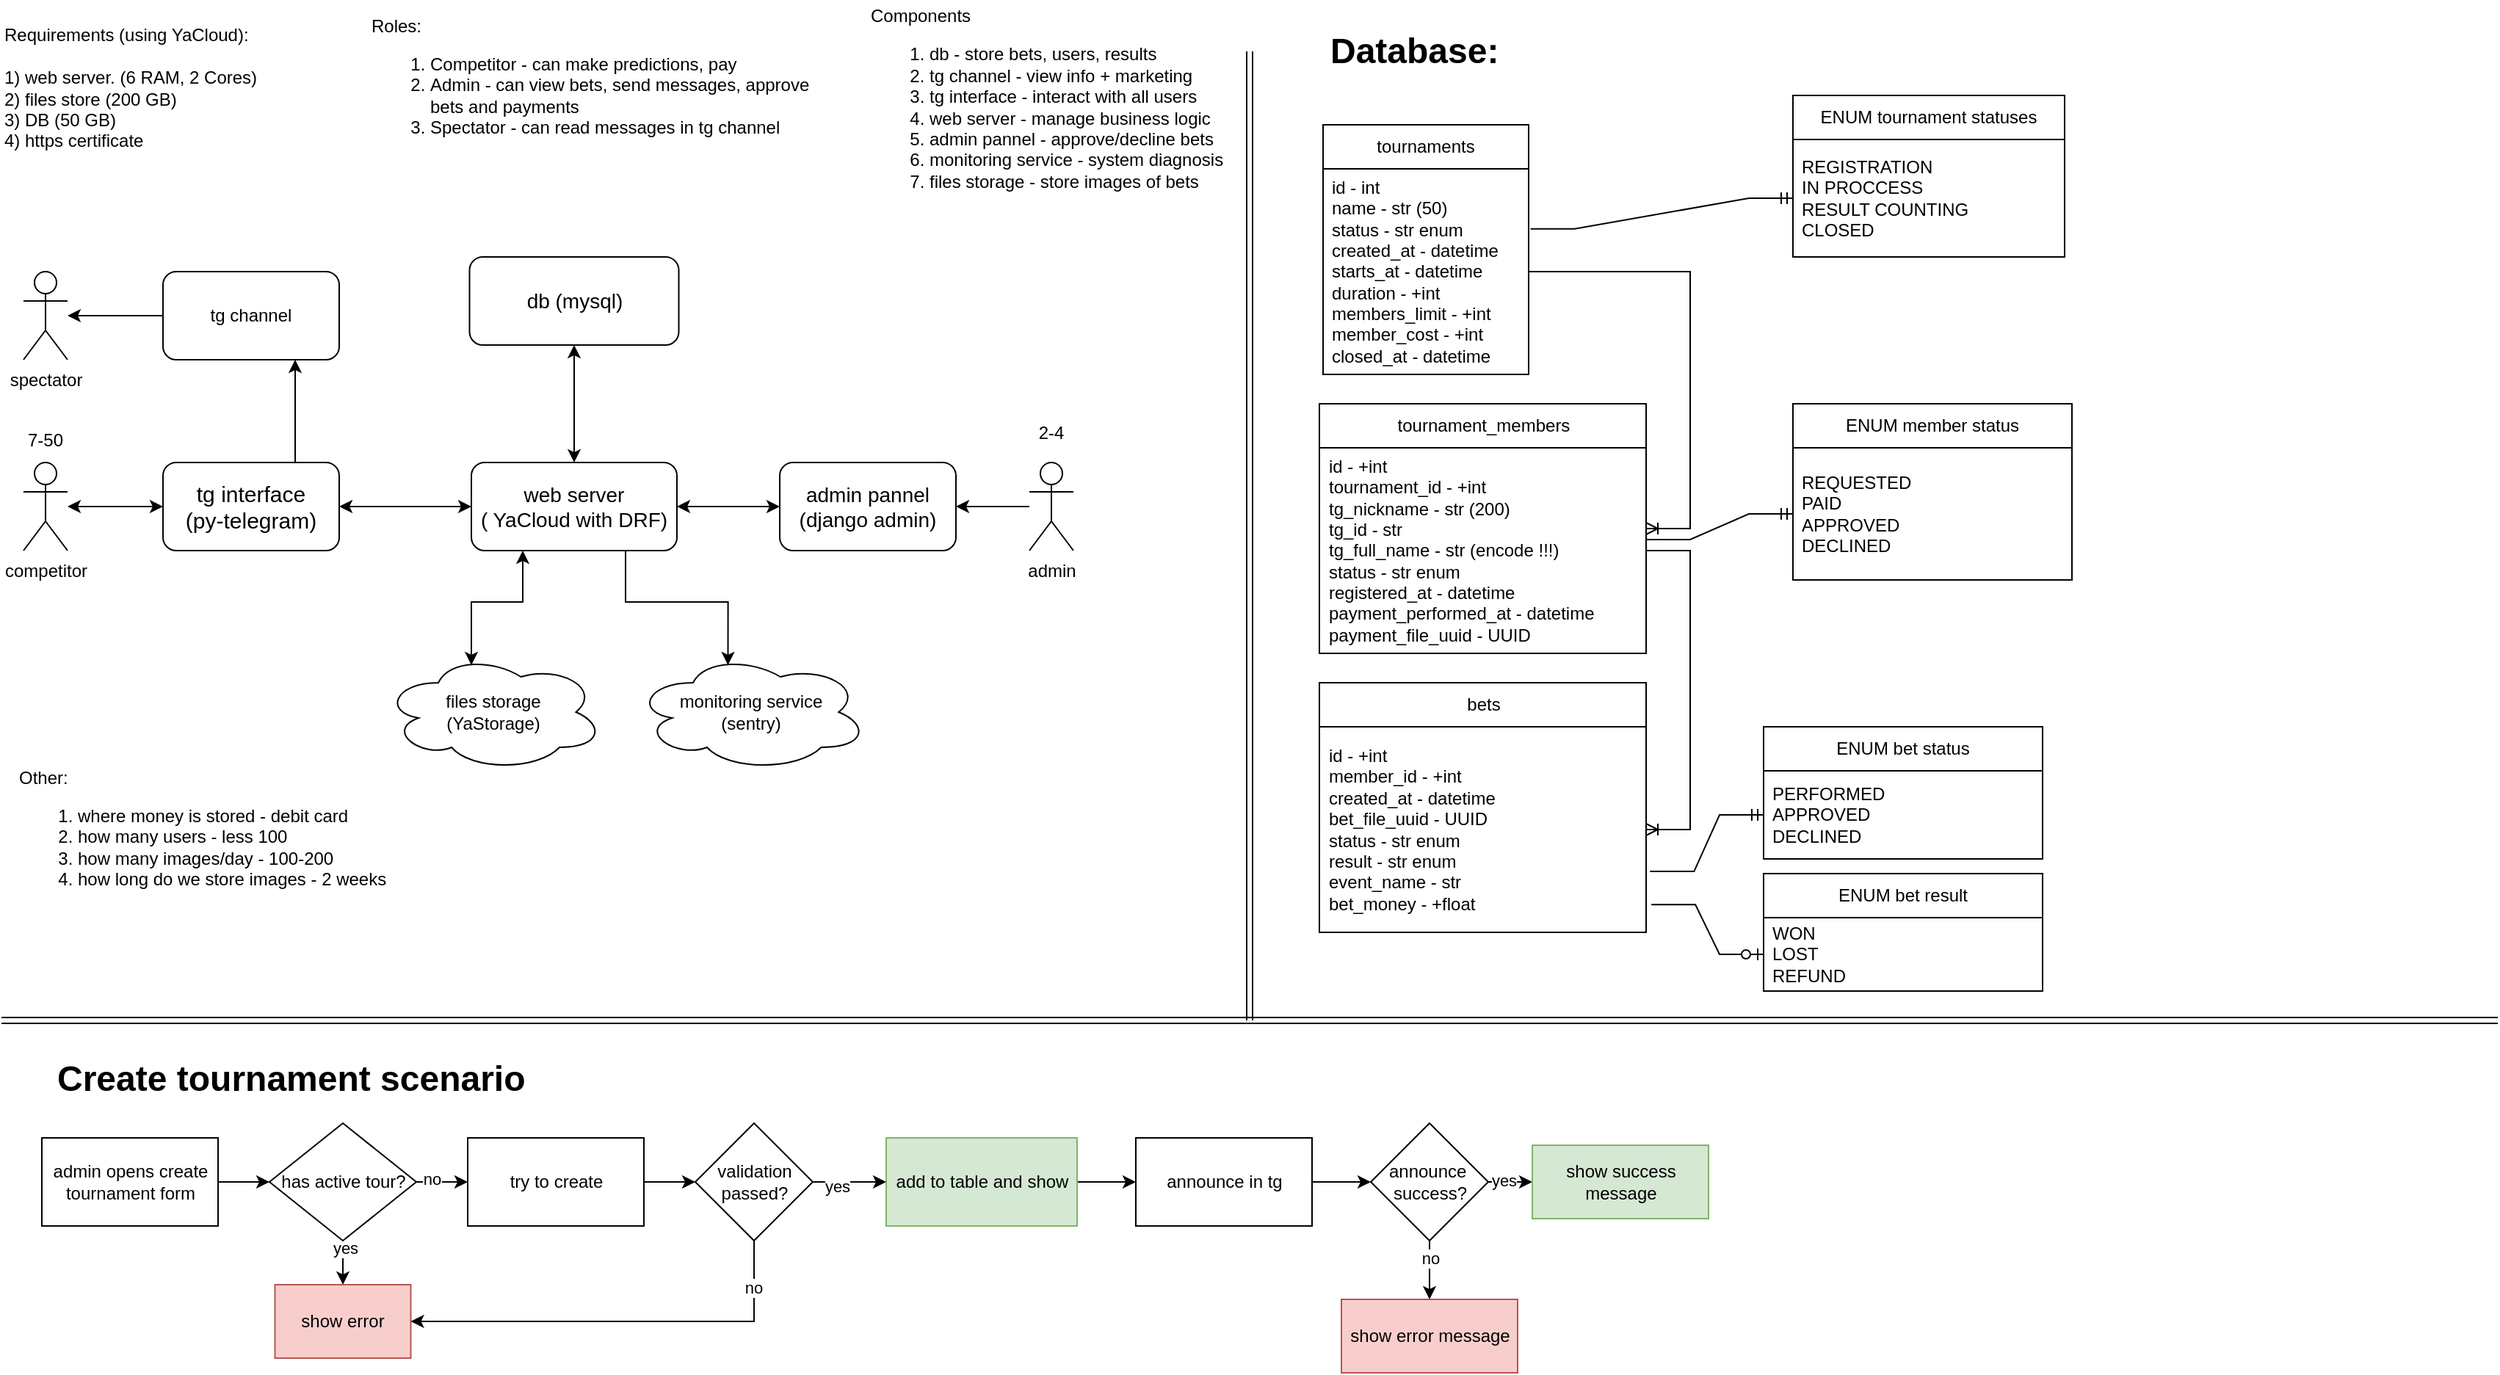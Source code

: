 <mxfile version="21.6.9" type="github">
  <diagram id="R2lEEEUBdFMjLlhIrx00" name="Page-1">
    <mxGraphModel dx="1122" dy="755" grid="1" gridSize="10" guides="1" tooltips="1" connect="1" arrows="1" fold="1" page="1" pageScale="1" pageWidth="850" pageHeight="1100" math="0" shadow="0" extFonts="Permanent Marker^https://fonts.googleapis.com/css?family=Permanent+Marker">
      <root>
        <mxCell id="0" />
        <mxCell id="1" parent="0" />
        <mxCell id="ojGc8ILIGN8Vl68wyQxe-8" value="" style="edgeStyle=orthogonalEdgeStyle;rounded=0;orthogonalLoop=1;jettySize=auto;html=1;startArrow=classic;startFill=1;" parent="1" source="ojGc8ILIGN8Vl68wyQxe-1" target="ojGc8ILIGN8Vl68wyQxe-7" edge="1">
          <mxGeometry relative="1" as="geometry" />
        </mxCell>
        <mxCell id="ojGc8ILIGN8Vl68wyQxe-44" value="" style="edgeStyle=orthogonalEdgeStyle;rounded=0;orthogonalLoop=1;jettySize=auto;html=1;exitX=0.75;exitY=0;exitDx=0;exitDy=0;entryX=0.75;entryY=1;entryDx=0;entryDy=0;" parent="1" source="ojGc8ILIGN8Vl68wyQxe-1" target="ojGc8ILIGN8Vl68wyQxe-43" edge="1">
          <mxGeometry relative="1" as="geometry" />
        </mxCell>
        <mxCell id="ojGc8ILIGN8Vl68wyQxe-1" value="tg interface&lt;br&gt;(py-telegram)" style="rounded=1;whiteSpace=wrap;html=1;fontSize=15;" parent="1" vertex="1">
          <mxGeometry x="110" y="320" width="120" height="60" as="geometry" />
        </mxCell>
        <mxCell id="ojGc8ILIGN8Vl68wyQxe-13" value="" style="edgeStyle=orthogonalEdgeStyle;rounded=0;orthogonalLoop=1;jettySize=auto;html=1;exitX=0.5;exitY=1;exitDx=0;exitDy=0;entryX=0.5;entryY=0;entryDx=0;entryDy=0;startArrow=classic;startFill=1;" parent="1" source="ojGc8ILIGN8Vl68wyQxe-4" target="ojGc8ILIGN8Vl68wyQxe-7" edge="1">
          <mxGeometry relative="1" as="geometry" />
        </mxCell>
        <mxCell id="ojGc8ILIGN8Vl68wyQxe-4" value="db (mysql)" style="rounded=1;whiteSpace=wrap;html=1;fontSize=14;" parent="1" vertex="1">
          <mxGeometry x="318.75" y="180" width="142.5" height="60" as="geometry" />
        </mxCell>
        <mxCell id="ojGc8ILIGN8Vl68wyQxe-15" value="" style="edgeStyle=orthogonalEdgeStyle;rounded=0;orthogonalLoop=1;jettySize=auto;html=1;startArrow=classic;startFill=1;" parent="1" source="ojGc8ILIGN8Vl68wyQxe-5" target="ojGc8ILIGN8Vl68wyQxe-7" edge="1">
          <mxGeometry relative="1" as="geometry" />
        </mxCell>
        <mxCell id="ojGc8ILIGN8Vl68wyQxe-5" value="admin pannel&lt;br&gt;(django admin)" style="rounded=1;whiteSpace=wrap;html=1;fontSize=14;" parent="1" vertex="1">
          <mxGeometry x="530" y="320" width="120" height="60" as="geometry" />
        </mxCell>
        <mxCell id="ojGc8ILIGN8Vl68wyQxe-23" style="edgeStyle=orthogonalEdgeStyle;rounded=0;orthogonalLoop=1;jettySize=auto;html=1;entryX=0.4;entryY=0.1;entryDx=0;entryDy=0;entryPerimeter=0;exitX=0.25;exitY=1;exitDx=0;exitDy=0;startArrow=classic;startFill=1;" parent="1" source="ojGc8ILIGN8Vl68wyQxe-7" target="ojGc8ILIGN8Vl68wyQxe-21" edge="1">
          <mxGeometry relative="1" as="geometry" />
        </mxCell>
        <mxCell id="ojGc8ILIGN8Vl68wyQxe-51" value="" style="edgeStyle=orthogonalEdgeStyle;rounded=0;orthogonalLoop=1;jettySize=auto;html=1;entryX=0.4;entryY=0.1;entryDx=0;entryDy=0;entryPerimeter=0;exitX=0.75;exitY=1;exitDx=0;exitDy=0;" parent="1" source="ojGc8ILIGN8Vl68wyQxe-7" target="ojGc8ILIGN8Vl68wyQxe-50" edge="1">
          <mxGeometry relative="1" as="geometry" />
        </mxCell>
        <mxCell id="ojGc8ILIGN8Vl68wyQxe-7" value="web server&lt;br&gt;( YaCloud with DRF)" style="rounded=1;whiteSpace=wrap;html=1;fontSize=14;" parent="1" vertex="1">
          <mxGeometry x="320" y="320" width="140" height="60" as="geometry" />
        </mxCell>
        <mxCell id="ojGc8ILIGN8Vl68wyQxe-20" value="&lt;div style=&quot;&quot;&gt;&lt;span style=&quot;background-color: initial;&quot;&gt;Requirements (using YaCloud):&lt;/span&gt;&lt;/div&gt;&lt;div style=&quot;&quot;&gt;&lt;span style=&quot;background-color: initial;&quot;&gt;&lt;br&gt;&lt;/span&gt;&lt;/div&gt;&lt;div style=&quot;&quot;&gt;&lt;span style=&quot;background-color: initial;&quot;&gt;1) web server. (6 RAM, 2 Cores)&lt;/span&gt;&lt;/div&gt;2) files store (200 GB)&lt;br&gt;3) DB (50 GB)&lt;br&gt;4) https certificate" style="text;html=1;strokeColor=none;fillColor=none;align=left;verticalAlign=middle;whiteSpace=wrap;rounded=0;" parent="1" vertex="1">
          <mxGeometry y="5" width="320" height="120" as="geometry" />
        </mxCell>
        <mxCell id="ojGc8ILIGN8Vl68wyQxe-21" value="files storage&lt;br&gt;(YaStorage)" style="ellipse;shape=cloud;whiteSpace=wrap;html=1;" parent="1" vertex="1">
          <mxGeometry x="260" y="450" width="150" height="80" as="geometry" />
        </mxCell>
        <mxCell id="ojGc8ILIGN8Vl68wyQxe-32" style="edgeStyle=orthogonalEdgeStyle;rounded=0;orthogonalLoop=1;jettySize=auto;html=1;entryX=0;entryY=0.5;entryDx=0;entryDy=0;startArrow=classic;startFill=1;" parent="1" source="ojGc8ILIGN8Vl68wyQxe-26" target="ojGc8ILIGN8Vl68wyQxe-1" edge="1">
          <mxGeometry relative="1" as="geometry" />
        </mxCell>
        <mxCell id="ojGc8ILIGN8Vl68wyQxe-26" value="competitor" style="shape=umlActor;verticalLabelPosition=bottom;verticalAlign=top;html=1;outlineConnect=0;" parent="1" vertex="1">
          <mxGeometry x="15" y="320" width="30" height="60" as="geometry" />
        </mxCell>
        <mxCell id="ojGc8ILIGN8Vl68wyQxe-34" value="" style="edgeStyle=orthogonalEdgeStyle;rounded=0;orthogonalLoop=1;jettySize=auto;html=1;" parent="1" source="ojGc8ILIGN8Vl68wyQxe-27" target="ojGc8ILIGN8Vl68wyQxe-5" edge="1">
          <mxGeometry relative="1" as="geometry" />
        </mxCell>
        <mxCell id="ojGc8ILIGN8Vl68wyQxe-27" value="admin" style="shape=umlActor;verticalLabelPosition=bottom;verticalAlign=top;html=1;outlineConnect=0;" parent="1" vertex="1">
          <mxGeometry x="700" y="320" width="30" height="60" as="geometry" />
        </mxCell>
        <mxCell id="ojGc8ILIGN8Vl68wyQxe-35" value="Roles:&lt;br&gt;&lt;div style=&quot;&quot;&gt;&lt;ol&gt;&lt;li&gt;&lt;span style=&quot;background-color: initial;&quot;&gt;Competitor - can make predictions, pay&lt;/span&gt;&lt;/li&gt;&lt;li&gt;&lt;span style=&quot;background-color: initial;&quot;&gt;Admin - can view bets, send messages,&amp;nbsp;&lt;/span&gt;approve bets and payments&lt;/li&gt;&lt;li&gt;Spectator - can read messages in tg channel&lt;/li&gt;&lt;/ol&gt;&lt;/div&gt;" style="text;html=1;strokeColor=none;fillColor=none;align=left;verticalAlign=middle;whiteSpace=wrap;rounded=0;" parent="1" vertex="1">
          <mxGeometry x="250" y="7.5" width="320" height="110" as="geometry" />
        </mxCell>
        <mxCell id="ojGc8ILIGN8Vl68wyQxe-37" value="Components&lt;br&gt;&lt;ol&gt;&lt;li&gt;db - store bets, users, results&lt;/li&gt;&lt;li&gt;tg channel - view info + marketing&lt;/li&gt;&lt;li style=&quot;&quot;&gt;tg interface - interact with all users&lt;/li&gt;&lt;li style=&quot;&quot;&gt;web server - manage business logic&lt;/li&gt;&lt;li style=&quot;&quot;&gt;admin pannel - approve/decline bets&lt;/li&gt;&lt;li style=&quot;&quot;&gt;monitoring service - system diagnosis&lt;/li&gt;&lt;li style=&quot;&quot;&gt;files storage - store images of bets&lt;/li&gt;&lt;/ol&gt;" style="text;html=1;strokeColor=none;fillColor=none;align=left;verticalAlign=middle;whiteSpace=wrap;rounded=0;" parent="1" vertex="1">
          <mxGeometry x="590" y="20" width="250" height="115" as="geometry" />
        </mxCell>
        <mxCell id="ojGc8ILIGN8Vl68wyQxe-38" value="Other:&lt;br&gt;&lt;ol&gt;&lt;li&gt;where money is stored - debit card&lt;/li&gt;&lt;li&gt;&lt;span style=&quot;background-color: initial;&quot;&gt;how many users - less 100&lt;/span&gt;&lt;br&gt;&lt;/li&gt;&lt;li&gt;how many images/day - 100-200&lt;/li&gt;&lt;li&gt;how long do we store images - 2 weeks&lt;/li&gt;&lt;/ol&gt;" style="text;html=1;strokeColor=none;fillColor=none;align=left;verticalAlign=middle;whiteSpace=wrap;rounded=0;" parent="1" vertex="1">
          <mxGeometry x="10" y="510" width="400" height="130" as="geometry" />
        </mxCell>
        <mxCell id="ojGc8ILIGN8Vl68wyQxe-39" value="7-50" style="text;html=1;strokeColor=none;fillColor=none;align=center;verticalAlign=middle;whiteSpace=wrap;rounded=0;" parent="1" vertex="1">
          <mxGeometry y="290" width="60" height="30" as="geometry" />
        </mxCell>
        <mxCell id="ojGc8ILIGN8Vl68wyQxe-40" value="2-4" style="text;html=1;strokeColor=none;fillColor=none;align=center;verticalAlign=middle;whiteSpace=wrap;rounded=0;" parent="1" vertex="1">
          <mxGeometry x="685" y="285" width="60" height="30" as="geometry" />
        </mxCell>
        <mxCell id="ojGc8ILIGN8Vl68wyQxe-43" value="tg channel" style="rounded=1;whiteSpace=wrap;html=1;" parent="1" vertex="1">
          <mxGeometry x="110" y="190" width="120" height="60" as="geometry" />
        </mxCell>
        <mxCell id="ojGc8ILIGN8Vl68wyQxe-46" value="" style="edgeStyle=orthogonalEdgeStyle;rounded=0;orthogonalLoop=1;jettySize=auto;html=1;entryX=0;entryY=0.5;entryDx=0;entryDy=0;startArrow=classic;startFill=1;endArrow=none;endFill=0;" parent="1" source="ojGc8ILIGN8Vl68wyQxe-45" target="ojGc8ILIGN8Vl68wyQxe-43" edge="1">
          <mxGeometry relative="1" as="geometry" />
        </mxCell>
        <mxCell id="ojGc8ILIGN8Vl68wyQxe-45" value="spectator" style="shape=umlActor;verticalLabelPosition=bottom;verticalAlign=top;html=1;outlineConnect=0;" parent="1" vertex="1">
          <mxGeometry x="15" y="190" width="30" height="60" as="geometry" />
        </mxCell>
        <mxCell id="ojGc8ILIGN8Vl68wyQxe-50" value="monitoring service&lt;br&gt;(sentry)" style="ellipse;shape=cloud;whiteSpace=wrap;html=1;" parent="1" vertex="1">
          <mxGeometry x="431.25" y="450" width="158.75" height="80" as="geometry" />
        </mxCell>
        <mxCell id="Wl_qkTrlKVwoT0vPyVx--1" value="&lt;h1&gt;Create tournament scenario&lt;/h1&gt;" style="text;html=1;strokeColor=none;fillColor=none;spacing=5;spacingTop=-20;whiteSpace=wrap;overflow=hidden;rounded=0;" vertex="1" parent="1">
          <mxGeometry x="32.5" y="720" width="410" height="40" as="geometry" />
        </mxCell>
        <mxCell id="Wl_qkTrlKVwoT0vPyVx--6" value="" style="edgeStyle=orthogonalEdgeStyle;rounded=0;orthogonalLoop=1;jettySize=auto;html=1;" edge="1" parent="1" source="Wl_qkTrlKVwoT0vPyVx--2" target="Wl_qkTrlKVwoT0vPyVx--5">
          <mxGeometry relative="1" as="geometry" />
        </mxCell>
        <mxCell id="Wl_qkTrlKVwoT0vPyVx--2" value="admin opens create tournament form" style="rounded=0;whiteSpace=wrap;html=1;" vertex="1" parent="1">
          <mxGeometry x="27.5" y="780" width="120" height="60" as="geometry" />
        </mxCell>
        <mxCell id="Wl_qkTrlKVwoT0vPyVx--8" value="" style="edgeStyle=orthogonalEdgeStyle;rounded=0;orthogonalLoop=1;jettySize=auto;html=1;" edge="1" parent="1" source="Wl_qkTrlKVwoT0vPyVx--5" target="Wl_qkTrlKVwoT0vPyVx--7">
          <mxGeometry relative="1" as="geometry" />
        </mxCell>
        <mxCell id="Wl_qkTrlKVwoT0vPyVx--33" value="yes" style="edgeLabel;html=1;align=center;verticalAlign=middle;resizable=0;points=[];" vertex="1" connectable="0" parent="Wl_qkTrlKVwoT0vPyVx--8">
          <mxGeometry x="-0.6" y="1" relative="1" as="geometry">
            <mxPoint y="-1" as="offset" />
          </mxGeometry>
        </mxCell>
        <mxCell id="Wl_qkTrlKVwoT0vPyVx--10" value="" style="edgeStyle=orthogonalEdgeStyle;rounded=0;orthogonalLoop=1;jettySize=auto;html=1;" edge="1" parent="1" source="Wl_qkTrlKVwoT0vPyVx--5" target="Wl_qkTrlKVwoT0vPyVx--9">
          <mxGeometry relative="1" as="geometry" />
        </mxCell>
        <mxCell id="Wl_qkTrlKVwoT0vPyVx--34" value="no" style="edgeLabel;html=1;align=center;verticalAlign=middle;resizable=0;points=[];" vertex="1" connectable="0" parent="Wl_qkTrlKVwoT0vPyVx--10">
          <mxGeometry x="-0.524" y="2" relative="1" as="geometry">
            <mxPoint as="offset" />
          </mxGeometry>
        </mxCell>
        <mxCell id="Wl_qkTrlKVwoT0vPyVx--5" value="has active tour?" style="rhombus;whiteSpace=wrap;html=1;rounded=0;" vertex="1" parent="1">
          <mxGeometry x="182.5" y="770" width="100" height="80" as="geometry" />
        </mxCell>
        <mxCell id="Wl_qkTrlKVwoT0vPyVx--7" value="show error" style="rounded=0;whiteSpace=wrap;html=1;fillColor=#f8cecc;strokeColor=#b85450;" vertex="1" parent="1">
          <mxGeometry x="186.25" y="880" width="92.5" height="50" as="geometry" />
        </mxCell>
        <mxCell id="Wl_qkTrlKVwoT0vPyVx--28" value="" style="edgeStyle=orthogonalEdgeStyle;rounded=0;orthogonalLoop=1;jettySize=auto;html=1;" edge="1" parent="1" source="Wl_qkTrlKVwoT0vPyVx--9" target="Wl_qkTrlKVwoT0vPyVx--27">
          <mxGeometry relative="1" as="geometry" />
        </mxCell>
        <mxCell id="Wl_qkTrlKVwoT0vPyVx--9" value="try to create" style="whiteSpace=wrap;html=1;rounded=0;" vertex="1" parent="1">
          <mxGeometry x="317.5" y="780" width="120" height="60" as="geometry" />
        </mxCell>
        <mxCell id="Wl_qkTrlKVwoT0vPyVx--36" value="" style="edgeStyle=orthogonalEdgeStyle;rounded=0;orthogonalLoop=1;jettySize=auto;html=1;" edge="1" parent="1" source="Wl_qkTrlKVwoT0vPyVx--11" target="Wl_qkTrlKVwoT0vPyVx--35">
          <mxGeometry relative="1" as="geometry" />
        </mxCell>
        <mxCell id="Wl_qkTrlKVwoT0vPyVx--11" value="add to table and show" style="whiteSpace=wrap;html=1;rounded=0;fillColor=#d5e8d4;strokeColor=#82b366;" vertex="1" parent="1">
          <mxGeometry x="602.5" y="780" width="130" height="60" as="geometry" />
        </mxCell>
        <mxCell id="Wl_qkTrlKVwoT0vPyVx--17" value="tournaments" style="swimlane;fontStyle=0;childLayout=stackLayout;horizontal=1;startSize=30;horizontalStack=0;resizeParent=1;resizeParentMax=0;resizeLast=0;collapsible=1;marginBottom=0;whiteSpace=wrap;html=1;" vertex="1" parent="1">
          <mxGeometry x="900" y="90" width="140" height="170" as="geometry">
            <mxRectangle x="50" y="900" width="100" height="30" as="alternateBounds" />
          </mxGeometry>
        </mxCell>
        <mxCell id="Wl_qkTrlKVwoT0vPyVx--18" value="id - int&lt;br&gt;name - str (50)&lt;br&gt;status - str enum&lt;br&gt;created_at - datetime&lt;br&gt;starts_at - datetime&lt;br&gt;duration - +int&lt;br&gt;members_limit - +int&lt;br&gt;member_cost - +int&lt;br&gt;closed_at - datetime" style="text;strokeColor=none;fillColor=none;align=left;verticalAlign=middle;spacingLeft=4;spacingRight=4;overflow=hidden;points=[[0,0.5],[1,0.5]];portConstraint=eastwest;rotatable=0;whiteSpace=wrap;html=1;" vertex="1" parent="Wl_qkTrlKVwoT0vPyVx--17">
          <mxGeometry y="30" width="140" height="140" as="geometry" />
        </mxCell>
        <mxCell id="Wl_qkTrlKVwoT0vPyVx--22" value="ENUM tournament statuses" style="swimlane;fontStyle=0;childLayout=stackLayout;horizontal=1;startSize=30;horizontalStack=0;resizeParent=1;resizeParentMax=0;resizeLast=0;collapsible=1;marginBottom=0;whiteSpace=wrap;html=1;" vertex="1" parent="1">
          <mxGeometry x="1220" y="70" width="185" height="110" as="geometry" />
        </mxCell>
        <mxCell id="Wl_qkTrlKVwoT0vPyVx--25" value="REGISTRATION&lt;br&gt;IN PROCCESS&lt;br&gt;RESULT COUNTING&lt;br&gt;CLOSED" style="text;strokeColor=none;fillColor=none;align=left;verticalAlign=middle;spacingLeft=4;spacingRight=4;overflow=hidden;points=[[0,0.5],[1,0.5]];portConstraint=eastwest;rotatable=0;whiteSpace=wrap;html=1;" vertex="1" parent="Wl_qkTrlKVwoT0vPyVx--22">
          <mxGeometry y="30" width="185" height="80" as="geometry" />
        </mxCell>
        <mxCell id="Wl_qkTrlKVwoT0vPyVx--29" value="" style="edgeStyle=orthogonalEdgeStyle;rounded=0;orthogonalLoop=1;jettySize=auto;html=1;" edge="1" parent="1" source="Wl_qkTrlKVwoT0vPyVx--27" target="Wl_qkTrlKVwoT0vPyVx--11">
          <mxGeometry relative="1" as="geometry" />
        </mxCell>
        <mxCell id="Wl_qkTrlKVwoT0vPyVx--31" value="yes" style="edgeLabel;html=1;align=center;verticalAlign=middle;resizable=0;points=[];" vertex="1" connectable="0" parent="Wl_qkTrlKVwoT0vPyVx--29">
          <mxGeometry x="-0.293" y="-3" relative="1" as="geometry">
            <mxPoint x="-1" as="offset" />
          </mxGeometry>
        </mxCell>
        <mxCell id="Wl_qkTrlKVwoT0vPyVx--30" style="edgeStyle=orthogonalEdgeStyle;rounded=0;orthogonalLoop=1;jettySize=auto;html=1;entryX=1;entryY=0.5;entryDx=0;entryDy=0;exitX=0.5;exitY=1;exitDx=0;exitDy=0;" edge="1" parent="1" source="Wl_qkTrlKVwoT0vPyVx--27" target="Wl_qkTrlKVwoT0vPyVx--7">
          <mxGeometry relative="1" as="geometry" />
        </mxCell>
        <mxCell id="Wl_qkTrlKVwoT0vPyVx--32" value="no" style="edgeLabel;html=1;align=center;verticalAlign=middle;resizable=0;points=[];" vertex="1" connectable="0" parent="Wl_qkTrlKVwoT0vPyVx--30">
          <mxGeometry x="-0.775" y="-1" relative="1" as="geometry">
            <mxPoint y="-1" as="offset" />
          </mxGeometry>
        </mxCell>
        <mxCell id="Wl_qkTrlKVwoT0vPyVx--27" value="validation&lt;br&gt;passed?" style="rhombus;whiteSpace=wrap;html=1;" vertex="1" parent="1">
          <mxGeometry x="472.5" y="770" width="80" height="80" as="geometry" />
        </mxCell>
        <mxCell id="Wl_qkTrlKVwoT0vPyVx--38" value="" style="edgeStyle=orthogonalEdgeStyle;rounded=0;orthogonalLoop=1;jettySize=auto;html=1;" edge="1" parent="1" source="Wl_qkTrlKVwoT0vPyVx--35" target="Wl_qkTrlKVwoT0vPyVx--37">
          <mxGeometry relative="1" as="geometry" />
        </mxCell>
        <mxCell id="Wl_qkTrlKVwoT0vPyVx--35" value="announce in tg" style="whiteSpace=wrap;html=1;rounded=0;" vertex="1" parent="1">
          <mxGeometry x="772.5" y="780" width="120" height="60" as="geometry" />
        </mxCell>
        <mxCell id="Wl_qkTrlKVwoT0vPyVx--40" value="" style="edgeStyle=orthogonalEdgeStyle;rounded=0;orthogonalLoop=1;jettySize=auto;html=1;" edge="1" parent="1" source="Wl_qkTrlKVwoT0vPyVx--37" target="Wl_qkTrlKVwoT0vPyVx--39">
          <mxGeometry relative="1" as="geometry" />
        </mxCell>
        <mxCell id="Wl_qkTrlKVwoT0vPyVx--48" value="no" style="edgeLabel;html=1;align=center;verticalAlign=middle;resizable=0;points=[];" vertex="1" connectable="0" parent="Wl_qkTrlKVwoT0vPyVx--40">
          <mxGeometry x="-0.435" relative="1" as="geometry">
            <mxPoint as="offset" />
          </mxGeometry>
        </mxCell>
        <mxCell id="Wl_qkTrlKVwoT0vPyVx--42" value="" style="edgeStyle=orthogonalEdgeStyle;rounded=0;orthogonalLoop=1;jettySize=auto;html=1;exitX=1;exitY=0.5;exitDx=0;exitDy=0;" edge="1" parent="1" source="Wl_qkTrlKVwoT0vPyVx--37" target="Wl_qkTrlKVwoT0vPyVx--41">
          <mxGeometry relative="1" as="geometry" />
        </mxCell>
        <mxCell id="Wl_qkTrlKVwoT0vPyVx--47" value="yes" style="edgeLabel;html=1;align=center;verticalAlign=middle;resizable=0;points=[];" vertex="1" connectable="0" parent="Wl_qkTrlKVwoT0vPyVx--42">
          <mxGeometry x="-0.596" y="1" relative="1" as="geometry">
            <mxPoint as="offset" />
          </mxGeometry>
        </mxCell>
        <mxCell id="Wl_qkTrlKVwoT0vPyVx--37" value="announce&amp;nbsp;&lt;br&gt;success?" style="rhombus;whiteSpace=wrap;html=1;rounded=0;" vertex="1" parent="1">
          <mxGeometry x="932.5" y="770" width="80" height="80" as="geometry" />
        </mxCell>
        <mxCell id="Wl_qkTrlKVwoT0vPyVx--39" value="show error message" style="whiteSpace=wrap;html=1;rounded=0;fillColor=#f8cecc;strokeColor=#b85450;" vertex="1" parent="1">
          <mxGeometry x="912.5" y="890" width="120" height="50" as="geometry" />
        </mxCell>
        <mxCell id="Wl_qkTrlKVwoT0vPyVx--41" value="show success message" style="whiteSpace=wrap;html=1;rounded=0;fillColor=#d5e8d4;strokeColor=#82b366;" vertex="1" parent="1">
          <mxGeometry x="1042.5" y="785" width="120" height="50" as="geometry" />
        </mxCell>
        <mxCell id="Wl_qkTrlKVwoT0vPyVx--43" value="&lt;h1&gt;Database:&lt;/h1&gt;" style="text;html=1;strokeColor=none;fillColor=none;spacing=5;spacingTop=-20;whiteSpace=wrap;overflow=hidden;rounded=0;" vertex="1" parent="1">
          <mxGeometry x="900" y="20" width="190" height="40" as="geometry" />
        </mxCell>
        <mxCell id="Wl_qkTrlKVwoT0vPyVx--44" value="" style="shape=link;html=1;rounded=0;" edge="1" parent="1">
          <mxGeometry width="100" relative="1" as="geometry">
            <mxPoint x="850" y="700" as="sourcePoint" />
            <mxPoint x="1700" y="700" as="targetPoint" />
          </mxGeometry>
        </mxCell>
        <mxCell id="Wl_qkTrlKVwoT0vPyVx--45" value="" style="shape=link;html=1;rounded=0;" edge="1" parent="1">
          <mxGeometry width="100" relative="1" as="geometry">
            <mxPoint x="850" y="40" as="sourcePoint" />
            <mxPoint x="850" y="700" as="targetPoint" />
          </mxGeometry>
        </mxCell>
        <mxCell id="Wl_qkTrlKVwoT0vPyVx--46" value="" style="shape=link;html=1;rounded=0;" edge="1" parent="1">
          <mxGeometry width="100" relative="1" as="geometry">
            <mxPoint y="700" as="sourcePoint" />
            <mxPoint x="850" y="700" as="targetPoint" />
          </mxGeometry>
        </mxCell>
        <mxCell id="Wl_qkTrlKVwoT0vPyVx--49" value="tournament_members" style="swimlane;fontStyle=0;childLayout=stackLayout;horizontal=1;startSize=30;horizontalStack=0;resizeParent=1;resizeParentMax=0;resizeLast=0;collapsible=1;marginBottom=0;whiteSpace=wrap;html=1;" vertex="1" parent="1">
          <mxGeometry x="897.5" y="280" width="222.5" height="170" as="geometry" />
        </mxCell>
        <mxCell id="Wl_qkTrlKVwoT0vPyVx--50" value="id - +int&lt;br&gt;tournament_id - +int&lt;br&gt;tg_nickname - str (200)&lt;br&gt;tg_id - str&lt;br&gt;tg_full_name - str (encode !!!)&lt;br&gt;status - str enum&lt;br&gt;registered_at - datetime&lt;br&gt;payment_performed_at - datetime&lt;br&gt;payment_file_uuid - UUID" style="text;strokeColor=none;fillColor=none;align=left;verticalAlign=middle;spacingLeft=4;spacingRight=4;overflow=hidden;points=[[0,0.5],[1,0.5]];portConstraint=eastwest;rotatable=0;whiteSpace=wrap;html=1;" vertex="1" parent="Wl_qkTrlKVwoT0vPyVx--49">
          <mxGeometry y="30" width="222.5" height="140" as="geometry" />
        </mxCell>
        <mxCell id="Wl_qkTrlKVwoT0vPyVx--54" value="" style="edgeStyle=entityRelationEdgeStyle;fontSize=12;html=1;endArrow=ERoneToMany;rounded=0;exitX=1;exitY=0.5;exitDx=0;exitDy=0;" edge="1" parent="1" source="Wl_qkTrlKVwoT0vPyVx--18" target="Wl_qkTrlKVwoT0vPyVx--49">
          <mxGeometry width="100" height="100" relative="1" as="geometry">
            <mxPoint x="890" y="320" as="sourcePoint" />
            <mxPoint x="1190" y="290" as="targetPoint" />
            <Array as="points">
              <mxPoint x="880" y="247" />
              <mxPoint x="900" y="300" />
              <mxPoint x="870" y="300" />
              <mxPoint x="860" y="330" />
            </Array>
          </mxGeometry>
        </mxCell>
        <mxCell id="Wl_qkTrlKVwoT0vPyVx--55" value="" style="edgeStyle=entityRelationEdgeStyle;fontSize=12;html=1;endArrow=ERmandOne;rounded=0;exitX=1.009;exitY=0.292;exitDx=0;exitDy=0;exitPerimeter=0;entryX=0;entryY=0.5;entryDx=0;entryDy=0;" edge="1" parent="1" source="Wl_qkTrlKVwoT0vPyVx--18" target="Wl_qkTrlKVwoT0vPyVx--25">
          <mxGeometry width="100" height="100" relative="1" as="geometry">
            <mxPoint x="1090" y="310" as="sourcePoint" />
            <mxPoint x="1190" y="210" as="targetPoint" />
          </mxGeometry>
        </mxCell>
        <mxCell id="Wl_qkTrlKVwoT0vPyVx--58" value="ENUM member status" style="swimlane;fontStyle=0;childLayout=stackLayout;horizontal=1;startSize=30;horizontalStack=0;resizeParent=1;resizeParentMax=0;resizeLast=0;collapsible=1;marginBottom=0;whiteSpace=wrap;html=1;" vertex="1" parent="1">
          <mxGeometry x="1220" y="280" width="190" height="120" as="geometry" />
        </mxCell>
        <mxCell id="Wl_qkTrlKVwoT0vPyVx--59" value="REQUESTED&lt;br&gt;PAID&lt;br&gt;APPROVED&lt;br&gt;DECLINED" style="text;strokeColor=none;fillColor=none;align=left;verticalAlign=middle;spacingLeft=4;spacingRight=4;overflow=hidden;points=[[0,0.5],[1,0.5]];portConstraint=eastwest;rotatable=0;whiteSpace=wrap;html=1;" vertex="1" parent="Wl_qkTrlKVwoT0vPyVx--58">
          <mxGeometry y="30" width="190" height="90" as="geometry" />
        </mxCell>
        <mxCell id="Wl_qkTrlKVwoT0vPyVx--62" value="" style="edgeStyle=entityRelationEdgeStyle;fontSize=12;html=1;endArrow=ERmandOne;rounded=0;exitX=1;exitY=0.446;exitDx=0;exitDy=0;exitPerimeter=0;entryX=0;entryY=0.5;entryDx=0;entryDy=0;" edge="1" parent="1" source="Wl_qkTrlKVwoT0vPyVx--50" target="Wl_qkTrlKVwoT0vPyVx--59">
          <mxGeometry width="100" height="100" relative="1" as="geometry">
            <mxPoint x="1120" y="371" as="sourcePoint" />
            <mxPoint x="1189" y="320" as="targetPoint" />
          </mxGeometry>
        </mxCell>
        <mxCell id="Wl_qkTrlKVwoT0vPyVx--90" value="bets" style="swimlane;fontStyle=0;childLayout=stackLayout;horizontal=1;startSize=30;horizontalStack=0;resizeParent=1;resizeParentMax=0;resizeLast=0;collapsible=1;marginBottom=0;whiteSpace=wrap;html=1;" vertex="1" parent="1">
          <mxGeometry x="897.5" y="470" width="222.5" height="170" as="geometry" />
        </mxCell>
        <mxCell id="Wl_qkTrlKVwoT0vPyVx--93" value="id - +int&lt;br&gt;member_id - +int&lt;br&gt;created_at - datetime&lt;br&gt;bet_file_uuid - UUID&lt;br&gt;status - str enum&lt;br&gt;result - str enum&lt;br&gt;event_name - str&lt;br&gt;bet_money - +float&lt;br&gt;" style="text;strokeColor=none;fillColor=none;align=left;verticalAlign=middle;spacingLeft=4;spacingRight=4;overflow=hidden;points=[[0,0.5],[1,0.5]];portConstraint=eastwest;rotatable=0;whiteSpace=wrap;html=1;" vertex="1" parent="Wl_qkTrlKVwoT0vPyVx--90">
          <mxGeometry y="30" width="222.5" height="140" as="geometry" />
        </mxCell>
        <mxCell id="Wl_qkTrlKVwoT0vPyVx--94" value="" style="edgeStyle=entityRelationEdgeStyle;fontSize=12;html=1;endArrow=ERoneToMany;rounded=0;entryX=1;entryY=0.5;entryDx=0;entryDy=0;exitX=1;exitY=0.5;exitDx=0;exitDy=0;" edge="1" parent="1" source="Wl_qkTrlKVwoT0vPyVx--50" target="Wl_qkTrlKVwoT0vPyVx--93">
          <mxGeometry width="100" height="100" relative="1" as="geometry">
            <mxPoint x="1240" y="467.5" as="sourcePoint" />
            <mxPoint x="1320" y="642.5" as="targetPoint" />
            <Array as="points">
              <mxPoint x="1080" y="524.5" />
              <mxPoint x="1100" y="577.5" />
              <mxPoint x="1070" y="577.5" />
              <mxPoint x="1060" y="607.5" />
            </Array>
          </mxGeometry>
        </mxCell>
        <mxCell id="Wl_qkTrlKVwoT0vPyVx--95" value="ENUM bet result" style="swimlane;fontStyle=0;childLayout=stackLayout;horizontal=1;startSize=30;horizontalStack=0;resizeParent=1;resizeParentMax=0;resizeLast=0;collapsible=1;marginBottom=0;whiteSpace=wrap;html=1;" vertex="1" parent="1">
          <mxGeometry x="1200" y="600" width="190" height="80" as="geometry" />
        </mxCell>
        <mxCell id="Wl_qkTrlKVwoT0vPyVx--96" value="WON&lt;br&gt;LOST&lt;br&gt;REFUND" style="text;strokeColor=none;fillColor=none;align=left;verticalAlign=middle;spacingLeft=4;spacingRight=4;overflow=hidden;points=[[0,0.5],[1,0.5]];portConstraint=eastwest;rotatable=0;whiteSpace=wrap;html=1;" vertex="1" parent="Wl_qkTrlKVwoT0vPyVx--95">
          <mxGeometry y="30" width="190" height="50" as="geometry" />
        </mxCell>
        <mxCell id="Wl_qkTrlKVwoT0vPyVx--97" value="ENUM bet status" style="swimlane;fontStyle=0;childLayout=stackLayout;horizontal=1;startSize=30;horizontalStack=0;resizeParent=1;resizeParentMax=0;resizeLast=0;collapsible=1;marginBottom=0;whiteSpace=wrap;html=1;" vertex="1" parent="1">
          <mxGeometry x="1200" y="500" width="190" height="90" as="geometry" />
        </mxCell>
        <mxCell id="Wl_qkTrlKVwoT0vPyVx--98" value="PERFORMED&lt;br&gt;APPROVED&lt;br&gt;DECLINED" style="text;strokeColor=none;fillColor=none;align=left;verticalAlign=middle;spacingLeft=4;spacingRight=4;overflow=hidden;points=[[0,0.5],[1,0.5]];portConstraint=eastwest;rotatable=0;whiteSpace=wrap;html=1;" vertex="1" parent="Wl_qkTrlKVwoT0vPyVx--97">
          <mxGeometry y="30" width="190" height="60" as="geometry" />
        </mxCell>
        <mxCell id="Wl_qkTrlKVwoT0vPyVx--99" value="" style="edgeStyle=entityRelationEdgeStyle;fontSize=12;html=1;endArrow=ERzeroToOne;endFill=1;rounded=0;exitX=1.016;exitY=0.865;exitDx=0;exitDy=0;exitPerimeter=0;" edge="1" parent="1" source="Wl_qkTrlKVwoT0vPyVx--93" target="Wl_qkTrlKVwoT0vPyVx--96">
          <mxGeometry width="100" height="100" relative="1" as="geometry">
            <mxPoint x="1120" y="540" as="sourcePoint" />
            <mxPoint x="1220" y="440" as="targetPoint" />
          </mxGeometry>
        </mxCell>
        <mxCell id="Wl_qkTrlKVwoT0vPyVx--100" value="" style="edgeStyle=entityRelationEdgeStyle;fontSize=12;html=1;endArrow=ERmandOne;rounded=0;exitX=1.012;exitY=0.704;exitDx=0;exitDy=0;exitPerimeter=0;" edge="1" parent="1" source="Wl_qkTrlKVwoT0vPyVx--93">
          <mxGeometry width="100" height="100" relative="1" as="geometry">
            <mxPoint x="1130" y="577" as="sourcePoint" />
            <mxPoint x="1200" y="560" as="targetPoint" />
          </mxGeometry>
        </mxCell>
      </root>
    </mxGraphModel>
  </diagram>
</mxfile>
